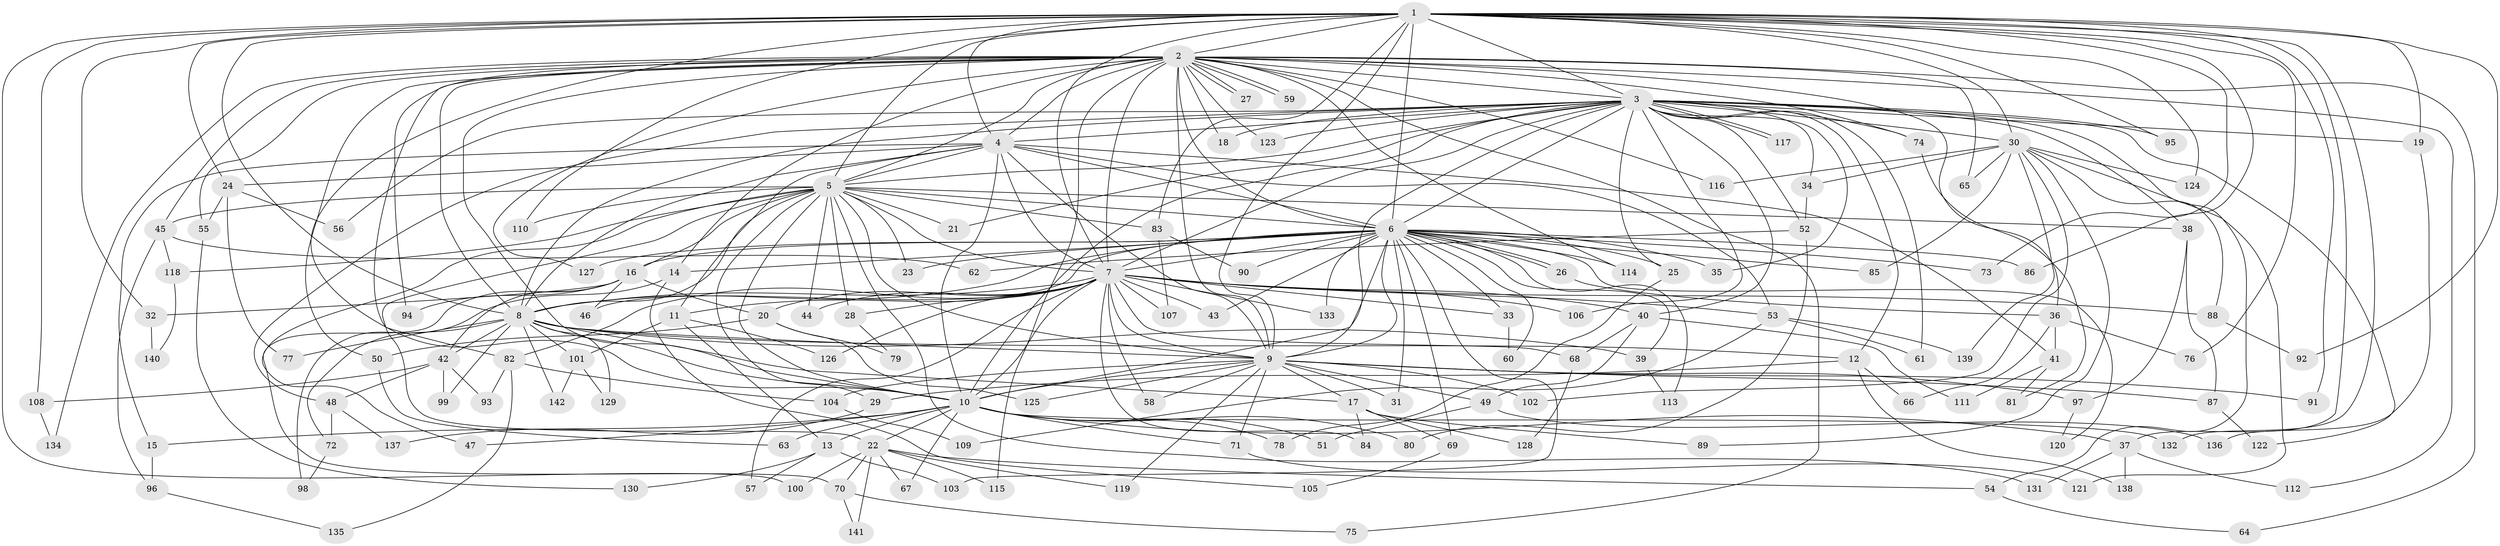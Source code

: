 // coarse degree distribution, {45: 0.014084507042253521, 2: 0.4225352112676056, 3: 0.11267605633802817, 1: 0.1267605633802817, 5: 0.1267605633802817, 6: 0.04225352112676056, 4: 0.08450704225352113, 12: 0.014084507042253521, 21: 0.014084507042253521, 29: 0.014084507042253521, 34: 0.014084507042253521, 9: 0.014084507042253521}
// Generated by graph-tools (version 1.1) at 2025/48/03/06/25 01:48:57]
// undirected, 142 vertices, 309 edges
graph export_dot {
graph [start="1"]
  node [color=gray90,style=filled];
  1;
  2;
  3;
  4;
  5;
  6;
  7;
  8;
  9;
  10;
  11;
  12;
  13;
  14;
  15;
  16;
  17;
  18;
  19;
  20;
  21;
  22;
  23;
  24;
  25;
  26;
  27;
  28;
  29;
  30;
  31;
  32;
  33;
  34;
  35;
  36;
  37;
  38;
  39;
  40;
  41;
  42;
  43;
  44;
  45;
  46;
  47;
  48;
  49;
  50;
  51;
  52;
  53;
  54;
  55;
  56;
  57;
  58;
  59;
  60;
  61;
  62;
  63;
  64;
  65;
  66;
  67;
  68;
  69;
  70;
  71;
  72;
  73;
  74;
  75;
  76;
  77;
  78;
  79;
  80;
  81;
  82;
  83;
  84;
  85;
  86;
  87;
  88;
  89;
  90;
  91;
  92;
  93;
  94;
  95;
  96;
  97;
  98;
  99;
  100;
  101;
  102;
  103;
  104;
  105;
  106;
  107;
  108;
  109;
  110;
  111;
  112;
  113;
  114;
  115;
  116;
  117;
  118;
  119;
  120;
  121;
  122;
  123;
  124;
  125;
  126;
  127;
  128;
  129;
  130;
  131;
  132;
  133;
  134;
  135;
  136;
  137;
  138;
  139;
  140;
  141;
  142;
  1 -- 2;
  1 -- 3;
  1 -- 4;
  1 -- 5;
  1 -- 6;
  1 -- 7;
  1 -- 8;
  1 -- 9;
  1 -- 10;
  1 -- 19;
  1 -- 24;
  1 -- 30;
  1 -- 32;
  1 -- 37;
  1 -- 73;
  1 -- 76;
  1 -- 83;
  1 -- 86;
  1 -- 91;
  1 -- 92;
  1 -- 95;
  1 -- 100;
  1 -- 108;
  1 -- 110;
  1 -- 124;
  1 -- 132;
  2 -- 3;
  2 -- 4;
  2 -- 5;
  2 -- 6;
  2 -- 7;
  2 -- 8;
  2 -- 9;
  2 -- 10;
  2 -- 14;
  2 -- 18;
  2 -- 27;
  2 -- 27;
  2 -- 36;
  2 -- 45;
  2 -- 50;
  2 -- 55;
  2 -- 59;
  2 -- 59;
  2 -- 64;
  2 -- 65;
  2 -- 74;
  2 -- 75;
  2 -- 82;
  2 -- 94;
  2 -- 112;
  2 -- 114;
  2 -- 115;
  2 -- 116;
  2 -- 123;
  2 -- 127;
  2 -- 134;
  3 -- 4;
  3 -- 5;
  3 -- 6;
  3 -- 7;
  3 -- 8;
  3 -- 9;
  3 -- 10;
  3 -- 12;
  3 -- 18;
  3 -- 19;
  3 -- 21;
  3 -- 25;
  3 -- 30;
  3 -- 34;
  3 -- 35;
  3 -- 38;
  3 -- 40;
  3 -- 48;
  3 -- 52;
  3 -- 54;
  3 -- 56;
  3 -- 61;
  3 -- 74;
  3 -- 95;
  3 -- 106;
  3 -- 117;
  3 -- 117;
  3 -- 122;
  3 -- 123;
  4 -- 5;
  4 -- 6;
  4 -- 7;
  4 -- 8;
  4 -- 9;
  4 -- 10;
  4 -- 11;
  4 -- 15;
  4 -- 24;
  4 -- 41;
  4 -- 53;
  5 -- 6;
  5 -- 7;
  5 -- 8;
  5 -- 9;
  5 -- 10;
  5 -- 16;
  5 -- 21;
  5 -- 22;
  5 -- 23;
  5 -- 28;
  5 -- 29;
  5 -- 38;
  5 -- 44;
  5 -- 45;
  5 -- 47;
  5 -- 83;
  5 -- 110;
  5 -- 118;
  5 -- 131;
  6 -- 7;
  6 -- 8;
  6 -- 9;
  6 -- 10;
  6 -- 14;
  6 -- 16;
  6 -- 23;
  6 -- 25;
  6 -- 26;
  6 -- 26;
  6 -- 31;
  6 -- 33;
  6 -- 35;
  6 -- 39;
  6 -- 43;
  6 -- 46;
  6 -- 60;
  6 -- 69;
  6 -- 73;
  6 -- 85;
  6 -- 86;
  6 -- 90;
  6 -- 103;
  6 -- 113;
  6 -- 114;
  6 -- 120;
  6 -- 127;
  6 -- 133;
  7 -- 8;
  7 -- 9;
  7 -- 10;
  7 -- 11;
  7 -- 20;
  7 -- 28;
  7 -- 33;
  7 -- 40;
  7 -- 43;
  7 -- 44;
  7 -- 53;
  7 -- 57;
  7 -- 58;
  7 -- 68;
  7 -- 82;
  7 -- 84;
  7 -- 88;
  7 -- 106;
  7 -- 107;
  7 -- 126;
  7 -- 133;
  8 -- 9;
  8 -- 10;
  8 -- 12;
  8 -- 17;
  8 -- 39;
  8 -- 42;
  8 -- 72;
  8 -- 77;
  8 -- 99;
  8 -- 101;
  8 -- 129;
  8 -- 142;
  9 -- 10;
  9 -- 17;
  9 -- 31;
  9 -- 49;
  9 -- 58;
  9 -- 71;
  9 -- 87;
  9 -- 91;
  9 -- 97;
  9 -- 102;
  9 -- 104;
  9 -- 119;
  9 -- 125;
  10 -- 13;
  10 -- 15;
  10 -- 22;
  10 -- 37;
  10 -- 47;
  10 -- 51;
  10 -- 63;
  10 -- 67;
  10 -- 71;
  10 -- 78;
  10 -- 80;
  10 -- 132;
  11 -- 13;
  11 -- 101;
  11 -- 126;
  12 -- 29;
  12 -- 66;
  12 -- 138;
  13 -- 57;
  13 -- 103;
  13 -- 130;
  14 -- 98;
  14 -- 105;
  15 -- 96;
  16 -- 20;
  16 -- 32;
  16 -- 42;
  16 -- 46;
  16 -- 70;
  16 -- 94;
  17 -- 69;
  17 -- 84;
  17 -- 89;
  17 -- 128;
  19 -- 136;
  20 -- 50;
  20 -- 79;
  20 -- 125;
  22 -- 54;
  22 -- 67;
  22 -- 70;
  22 -- 100;
  22 -- 115;
  22 -- 119;
  22 -- 141;
  24 -- 55;
  24 -- 56;
  24 -- 77;
  25 -- 78;
  26 -- 36;
  28 -- 79;
  29 -- 137;
  30 -- 34;
  30 -- 65;
  30 -- 85;
  30 -- 88;
  30 -- 89;
  30 -- 102;
  30 -- 116;
  30 -- 121;
  30 -- 124;
  30 -- 139;
  32 -- 140;
  33 -- 60;
  34 -- 52;
  36 -- 41;
  36 -- 66;
  36 -- 76;
  37 -- 112;
  37 -- 131;
  37 -- 138;
  38 -- 87;
  38 -- 97;
  39 -- 113;
  40 -- 49;
  40 -- 68;
  40 -- 111;
  41 -- 81;
  41 -- 111;
  42 -- 48;
  42 -- 93;
  42 -- 99;
  42 -- 108;
  45 -- 62;
  45 -- 96;
  45 -- 118;
  48 -- 72;
  48 -- 137;
  49 -- 51;
  49 -- 136;
  50 -- 63;
  52 -- 62;
  52 -- 80;
  53 -- 61;
  53 -- 109;
  53 -- 139;
  54 -- 64;
  55 -- 130;
  68 -- 128;
  69 -- 105;
  70 -- 75;
  70 -- 141;
  71 -- 121;
  72 -- 98;
  74 -- 81;
  82 -- 93;
  82 -- 104;
  82 -- 135;
  83 -- 90;
  83 -- 107;
  87 -- 122;
  88 -- 92;
  96 -- 135;
  97 -- 120;
  101 -- 129;
  101 -- 142;
  104 -- 109;
  108 -- 134;
  118 -- 140;
}
